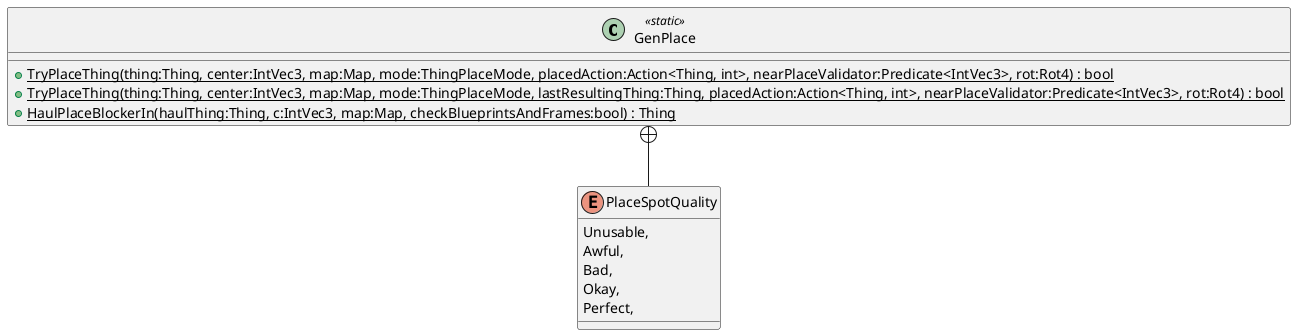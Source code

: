 @startuml
class GenPlace <<static>> {
    + {static} TryPlaceThing(thing:Thing, center:IntVec3, map:Map, mode:ThingPlaceMode, placedAction:Action<Thing, int>, nearPlaceValidator:Predicate<IntVec3>, rot:Rot4) : bool
    + {static} TryPlaceThing(thing:Thing, center:IntVec3, map:Map, mode:ThingPlaceMode, lastResultingThing:Thing, placedAction:Action<Thing, int>, nearPlaceValidator:Predicate<IntVec3>, rot:Rot4) : bool
    + {static} HaulPlaceBlockerIn(haulThing:Thing, c:IntVec3, map:Map, checkBlueprintsAndFrames:bool) : Thing
}
enum PlaceSpotQuality {
    Unusable,
    Awful,
    Bad,
    Okay,
    Perfect,
}
GenPlace +-- PlaceSpotQuality
@enduml
